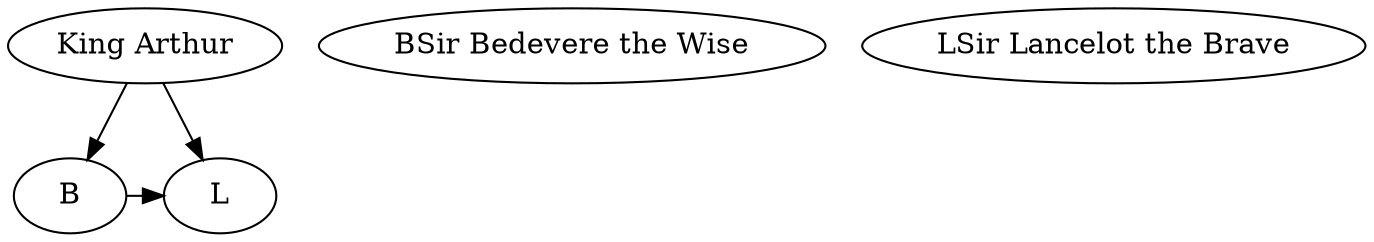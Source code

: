 // The round Table
digraph {
	A [label="King Arthur"]
	"BSir Bedevere the Wise"
	"LSir Lancelot the Brave"
	A -> B
	A -> L
	B -> L [constraint=false]
}
